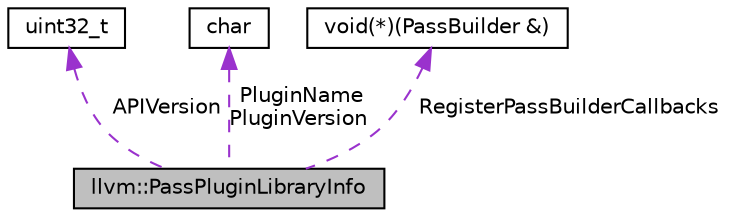 digraph "llvm::PassPluginLibraryInfo"
{
 // LATEX_PDF_SIZE
  bgcolor="transparent";
  edge [fontname="Helvetica",fontsize="10",labelfontname="Helvetica",labelfontsize="10"];
  node [fontname="Helvetica",fontsize="10",shape="box"];
  Node1 [label="llvm::PassPluginLibraryInfo",height=0.2,width=0.4,color="black", fillcolor="grey75", style="filled", fontcolor="black",tooltip="Information about the plugin required to load its passes."];
  Node2 -> Node1 [dir="back",color="darkorchid3",fontsize="10",style="dashed",label=" APIVersion" ,fontname="Helvetica"];
  Node2 [label="uint32_t",height=0.2,width=0.4,color="black",URL="$classuint32__t.html",tooltip=" "];
  Node3 -> Node1 [dir="back",color="darkorchid3",fontsize="10",style="dashed",label=" PluginName\nPluginVersion" ,fontname="Helvetica"];
  Node3 [label="char",height=0.2,width=0.4,color="black",URL="$classchar.html",tooltip=" "];
  Node4 -> Node1 [dir="back",color="darkorchid3",fontsize="10",style="dashed",label=" RegisterPassBuilderCallbacks" ,fontname="Helvetica"];
  Node4 [label="void(*)(PassBuilder &)",height=0.2,width=0.4,color="black",tooltip=" "];
}
